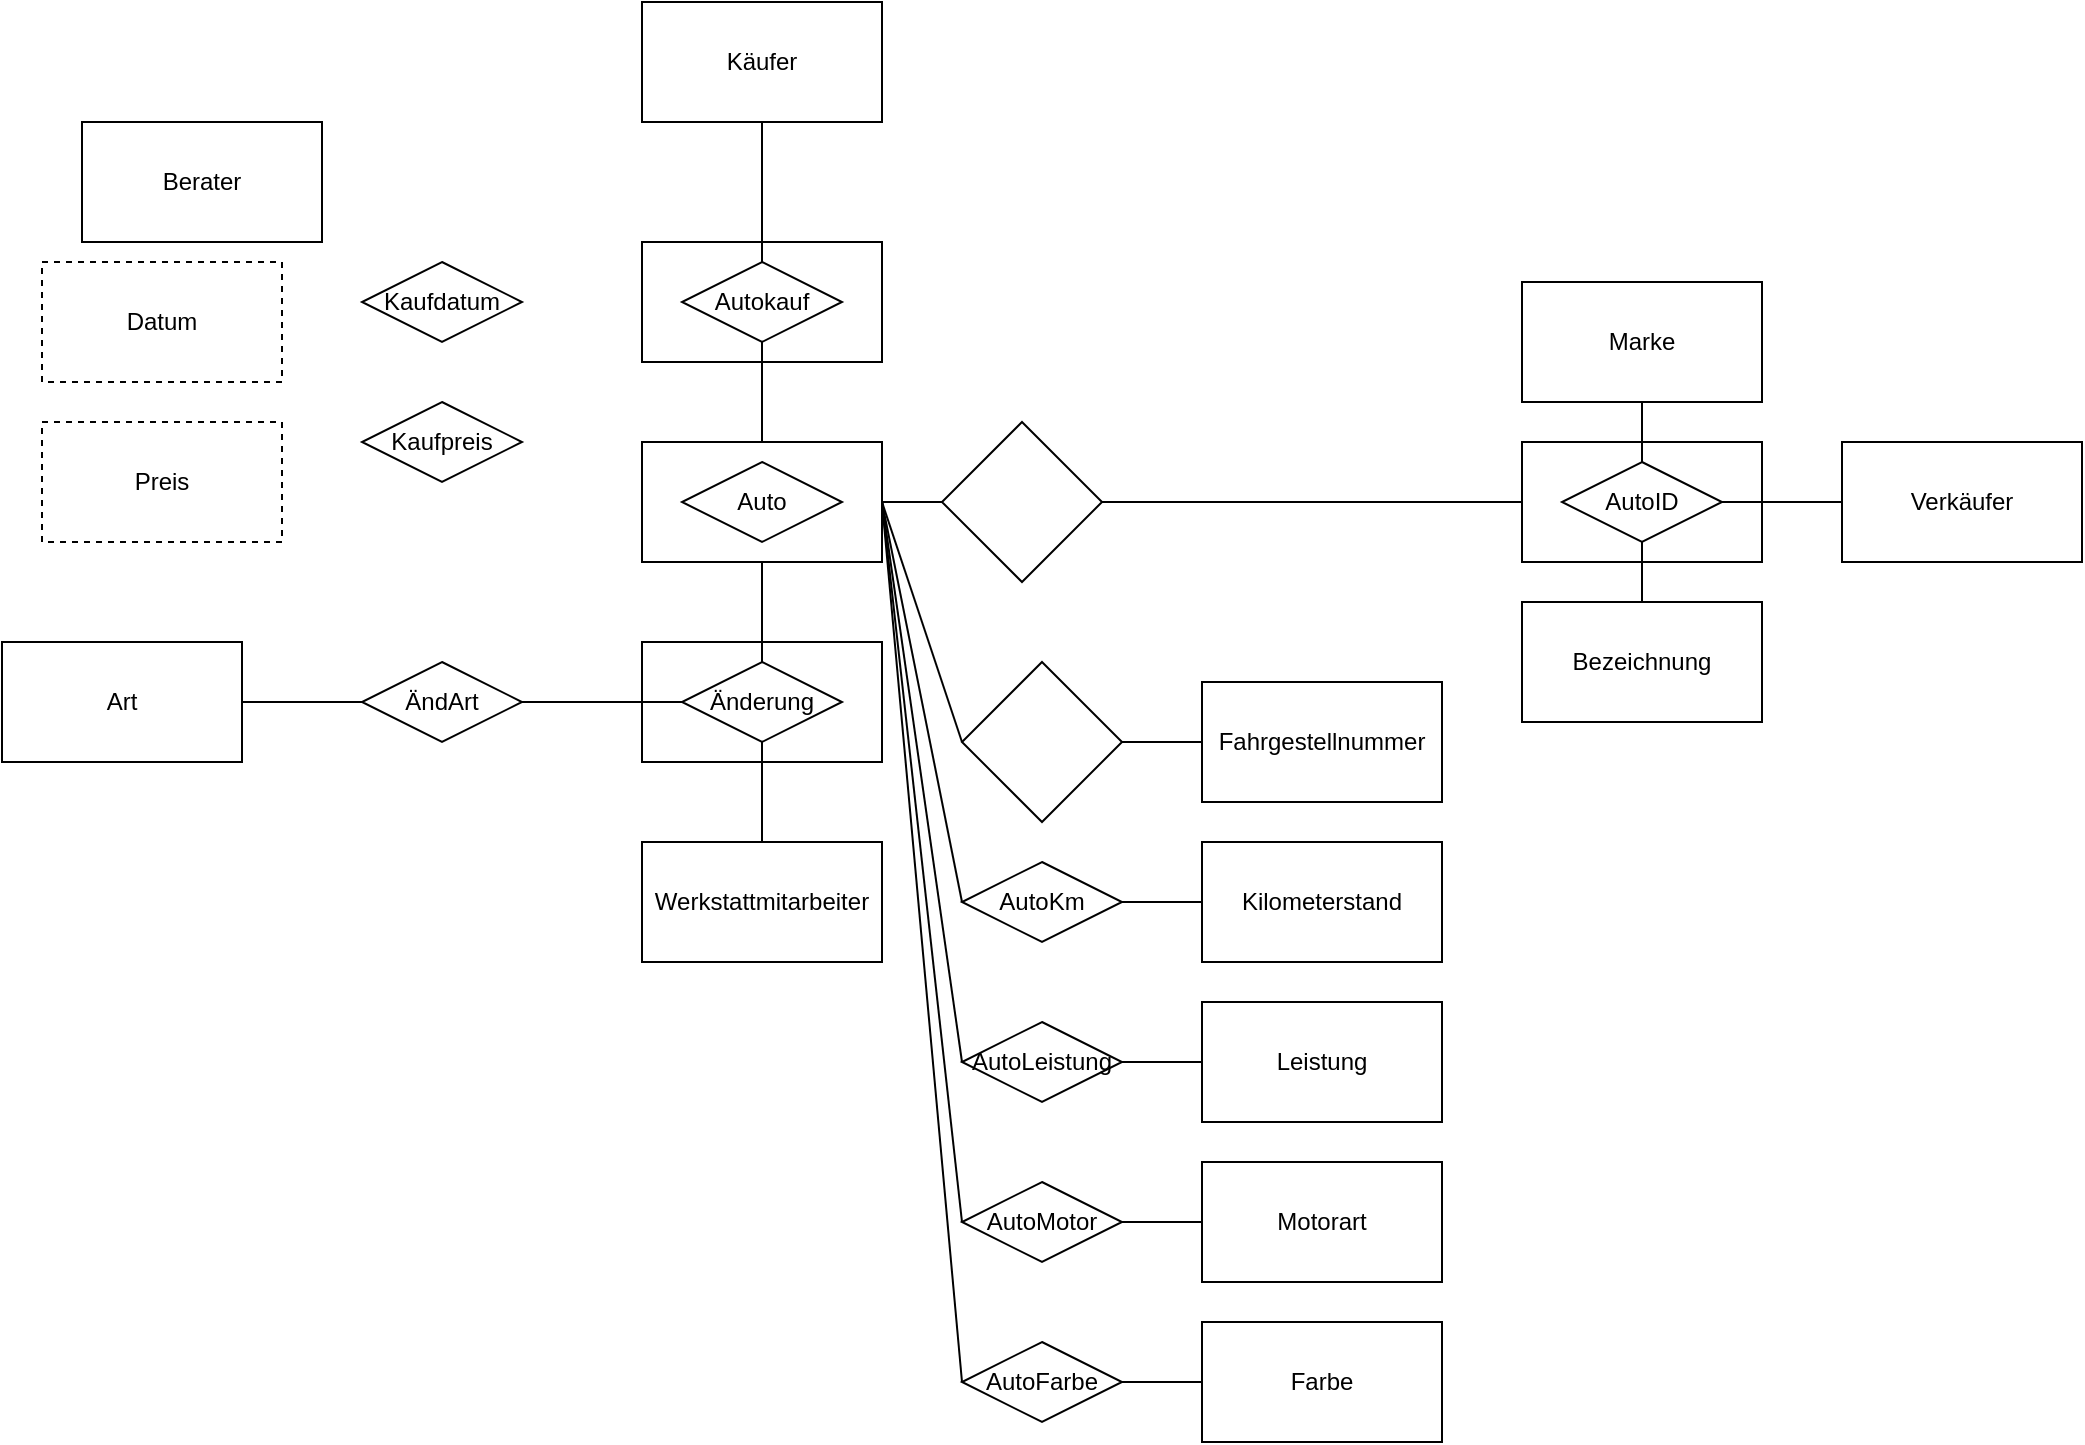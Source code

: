 <mxfile version="15.5.1" type="github">
  <diagram id="gBECMRckOSTVkWnukKZH" name="Page-1">
    <mxGraphModel dx="4168" dy="5131" grid="1" gridSize="10" guides="1" tooltips="1" connect="1" arrows="1" fold="1" page="1" pageScale="1" pageWidth="3300" pageHeight="4681" math="0" shadow="0">
      <root>
        <mxCell id="0" />
        <mxCell id="1" parent="0" />
        <mxCell id="jg6PKihhKoiaYJXrddcp-2" value="Fahrgestellnummer" style="rounded=0;whiteSpace=wrap;html=1;" vertex="1" parent="1">
          <mxGeometry x="320" y="170" width="120" height="60" as="geometry" />
        </mxCell>
        <mxCell id="jg6PKihhKoiaYJXrddcp-4" value="Kilometerstand" style="rounded=0;whiteSpace=wrap;html=1;" vertex="1" parent="1">
          <mxGeometry x="320" y="250" width="120" height="60" as="geometry" />
        </mxCell>
        <mxCell id="jg6PKihhKoiaYJXrddcp-6" value="Farbe" style="rounded=0;whiteSpace=wrap;html=1;" vertex="1" parent="1">
          <mxGeometry x="320" y="490" width="120" height="60" as="geometry" />
        </mxCell>
        <mxCell id="jg6PKihhKoiaYJXrddcp-7" value="Motorart" style="rounded=0;whiteSpace=wrap;html=1;" vertex="1" parent="1">
          <mxGeometry x="320" y="410" width="120" height="60" as="geometry" />
        </mxCell>
        <mxCell id="jg6PKihhKoiaYJXrddcp-8" value="Leistung" style="rounded=0;whiteSpace=wrap;html=1;" vertex="1" parent="1">
          <mxGeometry x="320" y="330" width="120" height="60" as="geometry" />
        </mxCell>
        <mxCell id="jg6PKihhKoiaYJXrddcp-9" value="" style="rhombus;whiteSpace=wrap;html=1;" vertex="1" parent="1">
          <mxGeometry x="200" y="160" width="80" height="80" as="geometry" />
        </mxCell>
        <mxCell id="jg6PKihhKoiaYJXrddcp-10" value="" style="rhombus;whiteSpace=wrap;html=1;" vertex="1" parent="1">
          <mxGeometry x="190" y="40" width="80" height="80" as="geometry" />
        </mxCell>
        <mxCell id="jg6PKihhKoiaYJXrddcp-11" value="" style="endArrow=none;html=1;rounded=0;exitX=1;exitY=0.5;exitDx=0;exitDy=0;entryX=0;entryY=0.5;entryDx=0;entryDy=0;" edge="1" parent="1" source="jg6PKihhKoiaYJXrddcp-1" target="jg6PKihhKoiaYJXrddcp-9">
          <mxGeometry width="50" height="50" relative="1" as="geometry">
            <mxPoint x="400" y="250" as="sourcePoint" />
            <mxPoint x="450" y="200" as="targetPoint" />
          </mxGeometry>
        </mxCell>
        <mxCell id="jg6PKihhKoiaYJXrddcp-13" value="" style="endArrow=none;html=1;rounded=0;entryX=0;entryY=0.5;entryDx=0;entryDy=0;exitX=1;exitY=0.5;exitDx=0;exitDy=0;" edge="1" parent="1" source="jg6PKihhKoiaYJXrddcp-10" target="jg6PKihhKoiaYJXrddcp-3">
          <mxGeometry width="50" height="50" relative="1" as="geometry">
            <mxPoint x="290" y="90" as="sourcePoint" />
            <mxPoint x="330" y="90" as="targetPoint" />
          </mxGeometry>
        </mxCell>
        <mxCell id="jg6PKihhKoiaYJXrddcp-14" value="" style="endArrow=none;html=1;rounded=0;entryX=0;entryY=0.5;entryDx=0;entryDy=0;exitX=1;exitY=0.5;exitDx=0;exitDy=0;" edge="1" parent="1" source="jg6PKihhKoiaYJXrddcp-1" target="jg6PKihhKoiaYJXrddcp-10">
          <mxGeometry width="50" height="50" relative="1" as="geometry">
            <mxPoint x="290" y="210" as="sourcePoint" />
            <mxPoint x="330" y="210" as="targetPoint" />
          </mxGeometry>
        </mxCell>
        <mxCell id="jg6PKihhKoiaYJXrddcp-15" value="AutoKm" style="rhombus;whiteSpace=wrap;html=1;" vertex="1" parent="1">
          <mxGeometry x="200" y="260" width="80" height="40" as="geometry" />
        </mxCell>
        <mxCell id="jg6PKihhKoiaYJXrddcp-16" value="AutoLeistung" style="rhombus;whiteSpace=wrap;html=1;" vertex="1" parent="1">
          <mxGeometry x="200" y="340" width="80" height="40" as="geometry" />
        </mxCell>
        <mxCell id="jg6PKihhKoiaYJXrddcp-17" value="AutoMotor" style="rhombus;whiteSpace=wrap;html=1;" vertex="1" parent="1">
          <mxGeometry x="200" y="420" width="80" height="40" as="geometry" />
        </mxCell>
        <mxCell id="jg6PKihhKoiaYJXrddcp-19" value="AutoFarbe" style="rhombus;whiteSpace=wrap;html=1;" vertex="1" parent="1">
          <mxGeometry x="200" y="500" width="80" height="40" as="geometry" />
        </mxCell>
        <mxCell id="jg6PKihhKoiaYJXrddcp-20" value="" style="endArrow=none;html=1;rounded=0;exitX=1;exitY=0.5;exitDx=0;exitDy=0;entryX=0;entryY=0.5;entryDx=0;entryDy=0;" edge="1" parent="1" source="jg6PKihhKoiaYJXrddcp-1" target="jg6PKihhKoiaYJXrddcp-15">
          <mxGeometry width="50" height="50" relative="1" as="geometry">
            <mxPoint x="170" y="90" as="sourcePoint" />
            <mxPoint x="210" y="210" as="targetPoint" />
          </mxGeometry>
        </mxCell>
        <mxCell id="jg6PKihhKoiaYJXrddcp-21" value="" style="endArrow=none;html=1;rounded=0;exitX=1;exitY=0.5;exitDx=0;exitDy=0;entryX=0;entryY=0.5;entryDx=0;entryDy=0;" edge="1" parent="1" source="jg6PKihhKoiaYJXrddcp-1" target="jg6PKihhKoiaYJXrddcp-16">
          <mxGeometry width="50" height="50" relative="1" as="geometry">
            <mxPoint x="170" y="90" as="sourcePoint" />
            <mxPoint x="210" y="290" as="targetPoint" />
          </mxGeometry>
        </mxCell>
        <mxCell id="jg6PKihhKoiaYJXrddcp-22" value="" style="endArrow=none;html=1;rounded=0;exitX=1;exitY=0.5;exitDx=0;exitDy=0;entryX=0;entryY=0.5;entryDx=0;entryDy=0;" edge="1" parent="1" source="jg6PKihhKoiaYJXrddcp-1" target="jg6PKihhKoiaYJXrddcp-19">
          <mxGeometry width="50" height="50" relative="1" as="geometry">
            <mxPoint x="170" y="90" as="sourcePoint" />
            <mxPoint x="210" y="370" as="targetPoint" />
          </mxGeometry>
        </mxCell>
        <mxCell id="jg6PKihhKoiaYJXrddcp-23" value="" style="endArrow=none;html=1;rounded=0;exitX=1;exitY=0.5;exitDx=0;exitDy=0;entryX=0;entryY=0.5;entryDx=0;entryDy=0;" edge="1" parent="1" source="jg6PKihhKoiaYJXrddcp-1" target="jg6PKihhKoiaYJXrddcp-17">
          <mxGeometry width="50" height="50" relative="1" as="geometry">
            <mxPoint x="180" y="100" as="sourcePoint" />
            <mxPoint x="220" y="380" as="targetPoint" />
          </mxGeometry>
        </mxCell>
        <mxCell id="jg6PKihhKoiaYJXrddcp-24" value="" style="endArrow=none;html=1;rounded=0;" edge="1" parent="1" source="jg6PKihhKoiaYJXrddcp-9" target="jg6PKihhKoiaYJXrddcp-2">
          <mxGeometry width="50" height="50" relative="1" as="geometry">
            <mxPoint x="280" y="200" as="sourcePoint" />
            <mxPoint x="320" y="200" as="targetPoint" />
          </mxGeometry>
        </mxCell>
        <mxCell id="jg6PKihhKoiaYJXrddcp-25" value="" style="endArrow=none;html=1;rounded=0;entryX=0;entryY=0.5;entryDx=0;entryDy=0;exitX=1;exitY=0.5;exitDx=0;exitDy=0;" edge="1" parent="1" source="jg6PKihhKoiaYJXrddcp-16" target="jg6PKihhKoiaYJXrddcp-8">
          <mxGeometry width="50" height="50" relative="1" as="geometry">
            <mxPoint x="290" y="210" as="sourcePoint" />
            <mxPoint x="330" y="210" as="targetPoint" />
          </mxGeometry>
        </mxCell>
        <mxCell id="jg6PKihhKoiaYJXrddcp-26" value="" style="endArrow=none;html=1;rounded=0;entryX=0;entryY=0.5;entryDx=0;entryDy=0;exitX=1;exitY=0.5;exitDx=0;exitDy=0;" edge="1" parent="1" source="jg6PKihhKoiaYJXrddcp-15" target="jg6PKihhKoiaYJXrddcp-4">
          <mxGeometry width="50" height="50" relative="1" as="geometry">
            <mxPoint x="300" y="220" as="sourcePoint" />
            <mxPoint x="340" y="220" as="targetPoint" />
          </mxGeometry>
        </mxCell>
        <mxCell id="jg6PKihhKoiaYJXrddcp-27" value="" style="endArrow=none;html=1;rounded=0;entryX=0;entryY=0.5;entryDx=0;entryDy=0;exitX=1;exitY=0.5;exitDx=0;exitDy=0;" edge="1" parent="1" source="jg6PKihhKoiaYJXrddcp-17" target="jg6PKihhKoiaYJXrddcp-7">
          <mxGeometry width="50" height="50" relative="1" as="geometry">
            <mxPoint x="310" y="230" as="sourcePoint" />
            <mxPoint x="350" y="230" as="targetPoint" />
          </mxGeometry>
        </mxCell>
        <mxCell id="jg6PKihhKoiaYJXrddcp-28" value="" style="endArrow=none;html=1;rounded=0;entryX=0;entryY=0.5;entryDx=0;entryDy=0;exitX=1;exitY=0.5;exitDx=0;exitDy=0;" edge="1" parent="1" source="jg6PKihhKoiaYJXrddcp-19" target="jg6PKihhKoiaYJXrddcp-6">
          <mxGeometry width="50" height="50" relative="1" as="geometry">
            <mxPoint x="320" y="240" as="sourcePoint" />
            <mxPoint x="360" y="240" as="targetPoint" />
          </mxGeometry>
        </mxCell>
        <mxCell id="jg6PKihhKoiaYJXrddcp-29" value="" style="group" vertex="1" connectable="0" parent="1">
          <mxGeometry x="480" y="50" width="120" height="60" as="geometry" />
        </mxCell>
        <mxCell id="jg6PKihhKoiaYJXrddcp-3" value="" style="rounded=0;whiteSpace=wrap;html=1;" vertex="1" parent="jg6PKihhKoiaYJXrddcp-29">
          <mxGeometry width="120" height="60" as="geometry" />
        </mxCell>
        <mxCell id="jg6PKihhKoiaYJXrddcp-18" value="AutoID" style="rhombus;whiteSpace=wrap;html=1;" vertex="1" parent="jg6PKihhKoiaYJXrddcp-29">
          <mxGeometry x="20" y="10" width="80" height="40" as="geometry" />
        </mxCell>
        <mxCell id="jg6PKihhKoiaYJXrddcp-30" value="Marke" style="rounded=0;whiteSpace=wrap;html=1;" vertex="1" parent="1">
          <mxGeometry x="480" y="-30" width="120" height="60" as="geometry" />
        </mxCell>
        <mxCell id="jg6PKihhKoiaYJXrddcp-31" value="Verkäufer" style="rounded=0;whiteSpace=wrap;html=1;" vertex="1" parent="1">
          <mxGeometry x="640" y="50" width="120" height="60" as="geometry" />
        </mxCell>
        <mxCell id="jg6PKihhKoiaYJXrddcp-32" value="Bezeichnung" style="rounded=0;whiteSpace=wrap;html=1;" vertex="1" parent="1">
          <mxGeometry x="480" y="130" width="120" height="60" as="geometry" />
        </mxCell>
        <mxCell id="jg6PKihhKoiaYJXrddcp-33" value="" style="endArrow=none;html=1;rounded=0;entryX=0.5;entryY=1;entryDx=0;entryDy=0;exitX=0.5;exitY=0;exitDx=0;exitDy=0;" edge="1" parent="1" source="jg6PKihhKoiaYJXrddcp-32" target="jg6PKihhKoiaYJXrddcp-18">
          <mxGeometry width="50" height="50" relative="1" as="geometry">
            <mxPoint x="280" y="90" as="sourcePoint" />
            <mxPoint x="490" y="90" as="targetPoint" />
          </mxGeometry>
        </mxCell>
        <mxCell id="jg6PKihhKoiaYJXrddcp-34" value="" style="endArrow=none;html=1;rounded=0;entryX=0;entryY=0.5;entryDx=0;entryDy=0;exitX=1;exitY=0.5;exitDx=0;exitDy=0;" edge="1" parent="1" source="jg6PKihhKoiaYJXrddcp-18" target="jg6PKihhKoiaYJXrddcp-31">
          <mxGeometry width="50" height="50" relative="1" as="geometry">
            <mxPoint x="290" y="100" as="sourcePoint" />
            <mxPoint x="500" y="100" as="targetPoint" />
          </mxGeometry>
        </mxCell>
        <mxCell id="jg6PKihhKoiaYJXrddcp-35" value="" style="endArrow=none;html=1;rounded=0;entryX=0.5;entryY=1;entryDx=0;entryDy=0;exitX=0.5;exitY=0;exitDx=0;exitDy=0;" edge="1" parent="1" source="jg6PKihhKoiaYJXrddcp-18" target="jg6PKihhKoiaYJXrddcp-30">
          <mxGeometry width="50" height="50" relative="1" as="geometry">
            <mxPoint x="300" y="110" as="sourcePoint" />
            <mxPoint x="510" y="110" as="targetPoint" />
          </mxGeometry>
        </mxCell>
        <mxCell id="jg6PKihhKoiaYJXrddcp-37" value="" style="group" vertex="1" connectable="0" parent="1">
          <mxGeometry x="40" y="50" width="120" height="60" as="geometry" />
        </mxCell>
        <mxCell id="jg6PKihhKoiaYJXrddcp-1" value="" style="rounded=0;whiteSpace=wrap;html=1;" vertex="1" parent="jg6PKihhKoiaYJXrddcp-37">
          <mxGeometry width="120" height="60" as="geometry" />
        </mxCell>
        <mxCell id="jg6PKihhKoiaYJXrddcp-36" value="Auto" style="rhombus;whiteSpace=wrap;html=1;" vertex="1" parent="jg6PKihhKoiaYJXrddcp-37">
          <mxGeometry x="20" y="10" width="80" height="40" as="geometry" />
        </mxCell>
        <mxCell id="jg6PKihhKoiaYJXrddcp-40" value="Werkstattmitarbeiter" style="rounded=0;whiteSpace=wrap;html=1;" vertex="1" parent="1">
          <mxGeometry x="40" y="250" width="120" height="60" as="geometry" />
        </mxCell>
        <mxCell id="jg6PKihhKoiaYJXrddcp-42" value="" style="group" vertex="1" connectable="0" parent="1">
          <mxGeometry x="40" y="150" width="120" height="60" as="geometry" />
        </mxCell>
        <mxCell id="jg6PKihhKoiaYJXrddcp-41" value="" style="rounded=0;whiteSpace=wrap;html=1;" vertex="1" parent="jg6PKihhKoiaYJXrddcp-42">
          <mxGeometry width="120" height="60" as="geometry" />
        </mxCell>
        <mxCell id="jg6PKihhKoiaYJXrddcp-39" value="Änderung" style="rhombus;whiteSpace=wrap;html=1;" vertex="1" parent="jg6PKihhKoiaYJXrddcp-42">
          <mxGeometry x="20" y="10" width="80" height="40" as="geometry" />
        </mxCell>
        <mxCell id="jg6PKihhKoiaYJXrddcp-43" value="ÄndArt" style="rhombus;whiteSpace=wrap;html=1;" vertex="1" parent="1">
          <mxGeometry x="-100" y="160" width="80" height="40" as="geometry" />
        </mxCell>
        <mxCell id="jg6PKihhKoiaYJXrddcp-44" value="" style="endArrow=none;html=1;rounded=0;exitX=0;exitY=0.5;exitDx=0;exitDy=0;entryX=1;entryY=0.5;entryDx=0;entryDy=0;" edge="1" parent="1" source="jg6PKihhKoiaYJXrddcp-39" target="jg6PKihhKoiaYJXrddcp-43">
          <mxGeometry width="50" height="50" relative="1" as="geometry">
            <mxPoint x="290" y="210" as="sourcePoint" />
            <mxPoint x="330" y="210" as="targetPoint" />
          </mxGeometry>
        </mxCell>
        <mxCell id="jg6PKihhKoiaYJXrddcp-45" value="" style="endArrow=none;html=1;rounded=0;exitX=0.5;exitY=1;exitDx=0;exitDy=0;entryX=0.5;entryY=0;entryDx=0;entryDy=0;" edge="1" parent="1" source="jg6PKihhKoiaYJXrddcp-39" target="jg6PKihhKoiaYJXrddcp-40">
          <mxGeometry width="50" height="50" relative="1" as="geometry">
            <mxPoint x="300" y="220" as="sourcePoint" />
            <mxPoint x="340" y="220" as="targetPoint" />
          </mxGeometry>
        </mxCell>
        <mxCell id="jg6PKihhKoiaYJXrddcp-46" value="" style="endArrow=none;html=1;rounded=0;exitX=0.5;exitY=1;exitDx=0;exitDy=0;entryX=0.5;entryY=0;entryDx=0;entryDy=0;" edge="1" parent="1" source="jg6PKihhKoiaYJXrddcp-1" target="jg6PKihhKoiaYJXrddcp-39">
          <mxGeometry width="50" height="50" relative="1" as="geometry">
            <mxPoint x="310" y="230" as="sourcePoint" />
            <mxPoint x="350" y="230" as="targetPoint" />
          </mxGeometry>
        </mxCell>
        <mxCell id="jg6PKihhKoiaYJXrddcp-47" value="Art" style="rounded=0;whiteSpace=wrap;html=1;" vertex="1" parent="1">
          <mxGeometry x="-280" y="150" width="120" height="60" as="geometry" />
        </mxCell>
        <mxCell id="jg6PKihhKoiaYJXrddcp-48" value="" style="endArrow=none;html=1;rounded=0;entryX=0;entryY=0.5;entryDx=0;entryDy=0;exitX=1;exitY=0.5;exitDx=0;exitDy=0;" edge="1" parent="1" source="jg6PKihhKoiaYJXrddcp-47" target="jg6PKihhKoiaYJXrddcp-43">
          <mxGeometry width="50" height="50" relative="1" as="geometry">
            <mxPoint x="170" y="90" as="sourcePoint" />
            <mxPoint x="200" y="90" as="targetPoint" />
          </mxGeometry>
        </mxCell>
        <mxCell id="jg6PKihhKoiaYJXrddcp-51" value="" style="group" vertex="1" connectable="0" parent="1">
          <mxGeometry x="40" y="-50" width="120" height="60" as="geometry" />
        </mxCell>
        <mxCell id="jg6PKihhKoiaYJXrddcp-50" value="" style="rounded=0;whiteSpace=wrap;html=1;" vertex="1" parent="jg6PKihhKoiaYJXrddcp-51">
          <mxGeometry width="120" height="60" as="geometry" />
        </mxCell>
        <mxCell id="jg6PKihhKoiaYJXrddcp-49" value="Autokauf" style="rhombus;whiteSpace=wrap;html=1;" vertex="1" parent="jg6PKihhKoiaYJXrddcp-51">
          <mxGeometry x="20" y="10" width="80" height="40" as="geometry" />
        </mxCell>
        <mxCell id="jg6PKihhKoiaYJXrddcp-53" value="" style="endArrow=none;html=1;rounded=0;exitX=0.5;exitY=0;exitDx=0;exitDy=0;" edge="1" parent="1" source="jg6PKihhKoiaYJXrddcp-49" target="jg6PKihhKoiaYJXrddcp-55">
          <mxGeometry width="50" height="50" relative="1" as="geometry">
            <mxPoint x="-50" y="80" as="sourcePoint" />
            <mxPoint y="30" as="targetPoint" />
          </mxGeometry>
        </mxCell>
        <mxCell id="jg6PKihhKoiaYJXrddcp-54" value="" style="endArrow=none;html=1;rounded=0;entryX=0.5;entryY=1;entryDx=0;entryDy=0;exitX=0.5;exitY=0;exitDx=0;exitDy=0;" edge="1" parent="1" source="jg6PKihhKoiaYJXrddcp-1" target="jg6PKihhKoiaYJXrddcp-49">
          <mxGeometry width="50" height="50" relative="1" as="geometry">
            <mxPoint x="-50" y="80" as="sourcePoint" />
            <mxPoint y="30" as="targetPoint" />
          </mxGeometry>
        </mxCell>
        <mxCell id="jg6PKihhKoiaYJXrddcp-55" value="Käufer" style="rounded=0;whiteSpace=wrap;html=1;" vertex="1" parent="1">
          <mxGeometry x="40.0" y="-170" width="120" height="60" as="geometry" />
        </mxCell>
        <mxCell id="jg6PKihhKoiaYJXrddcp-57" value="Berater" style="rounded=0;whiteSpace=wrap;html=1;" vertex="1" parent="1">
          <mxGeometry x="-240" y="-110" width="120" height="60" as="geometry" />
        </mxCell>
        <mxCell id="jg6PKihhKoiaYJXrddcp-59" value="Kaufpreis" style="rhombus;whiteSpace=wrap;html=1;" vertex="1" parent="1">
          <mxGeometry x="-100" y="30" width="80" height="40" as="geometry" />
        </mxCell>
        <mxCell id="jg6PKihhKoiaYJXrddcp-60" value="Kaufdatum" style="rhombus;whiteSpace=wrap;html=1;" vertex="1" parent="1">
          <mxGeometry x="-100" y="-40" width="80" height="40" as="geometry" />
        </mxCell>
        <mxCell id="jg6PKihhKoiaYJXrddcp-61" value="Datum" style="rounded=0;whiteSpace=wrap;html=1;dashed=1;" vertex="1" parent="1">
          <mxGeometry x="-260" y="-40" width="120" height="60" as="geometry" />
        </mxCell>
        <mxCell id="jg6PKihhKoiaYJXrddcp-62" value="Preis" style="rounded=0;whiteSpace=wrap;html=1;dashed=1;" vertex="1" parent="1">
          <mxGeometry x="-260" y="40" width="120" height="60" as="geometry" />
        </mxCell>
      </root>
    </mxGraphModel>
  </diagram>
</mxfile>
